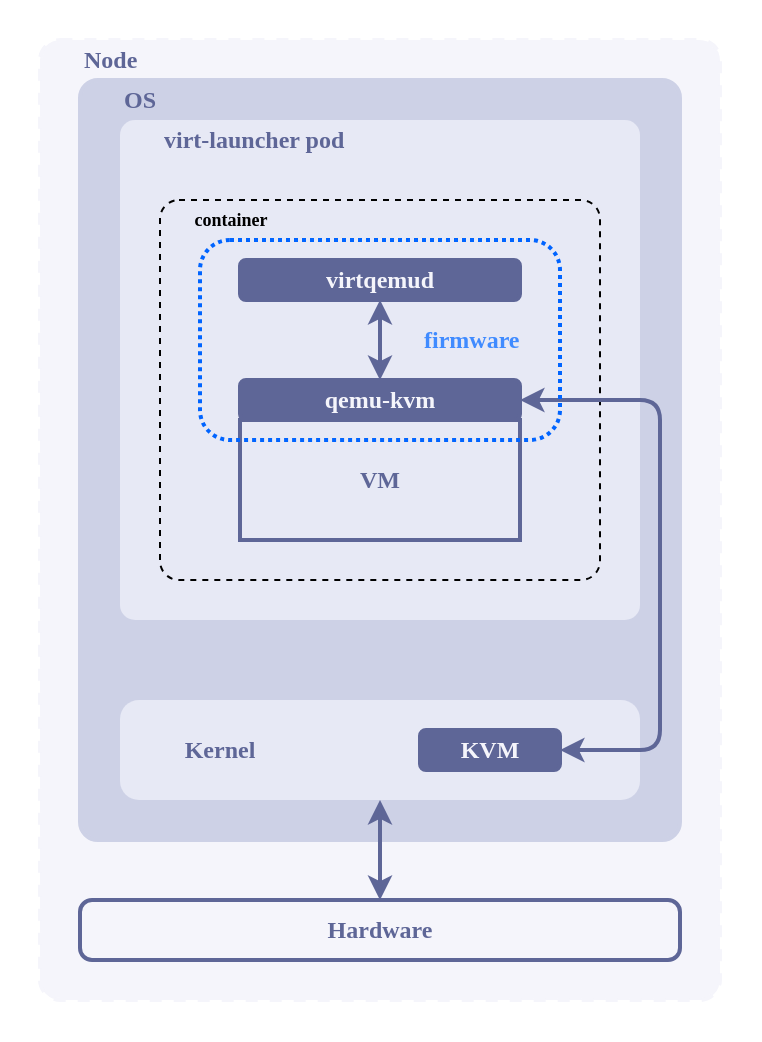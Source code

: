 <mxfile>
    <diagram id="EZxaQw9ckF1vR2Bi5WWT" name="vm-v2">
        <mxGraphModel dx="927" dy="1107" grid="1" gridSize="10" guides="1" tooltips="1" connect="1" arrows="1" fold="1" page="1" pageScale="1" pageWidth="690" pageHeight="980" math="0" shadow="0">
            <root>
                <mxCell id="0"/>
                <mxCell id="1" parent="0"/>
                <mxCell id="CsHc_jXI1Mu5Qs9rJTMG-1" value="" style="rounded=0;whiteSpace=wrap;html=1;fillColor=#FFFFFF;fontColor=#0066ff;strokeColor=none;arcSize=5;strokeWidth=2;fontFamily=JetBrains Mono;fontSource=https%3A%2F%2Ffonts.googleapis.com%2Fcss%3Ffamily%3DJetBrains%2BMono;fontStyle=1" parent="1" vertex="1">
                    <mxGeometry x="60" y="140" width="380" height="520" as="geometry"/>
                </mxCell>
                <mxCell id="2" value="" style="rounded=1;whiteSpace=wrap;html=1;arcSize=3;strokeWidth=2;fontFamily=JetBrains Mono;fontSource=https%3A%2F%2Ffonts.googleapis.com%2Fcss%3Ffamily%3DJetBrains%2BMono;fillColor=#f5f5fb;strokeColor=#f5f5fb;dashed=1;fontStyle=1" parent="1" vertex="1">
                    <mxGeometry x="80" y="160" width="340" height="480" as="geometry"/>
                </mxCell>
                <mxCell id="CsHc_jXI1Mu5Qs9rJTMG-2" value="" style="rounded=1;whiteSpace=wrap;html=1;fillColor=#cdd1e6;strokeColor=#cdd1e6;arcSize=3;strokeWidth=2;fontFamily=JetBrains Mono;fontSource=https%3A%2F%2Ffonts.googleapis.com%2Fcss%3Ffamily%3DJetBrains%2BMono;fontStyle=1" parent="1" vertex="1">
                    <mxGeometry x="100" y="180" width="300" height="380" as="geometry"/>
                </mxCell>
                <mxCell id="CsHc_jXI1Mu5Qs9rJTMG-5" value="" style="rounded=1;whiteSpace=wrap;html=1;fillColor=#e7e9f5;arcSize=3;strokeColor=#e7e9f;strokeWidth=2;fontFamily=JetBrains Mono;fontSource=https%3A%2F%2Ffonts.googleapis.com%2Fcss%3Ffamily%3DJetBrains%2BMono;fontStyle=1" parent="1" vertex="1">
                    <mxGeometry x="120" y="200" width="260" height="250" as="geometry"/>
                </mxCell>
                <mxCell id="7" value="" style="rounded=1;whiteSpace=wrap;html=1;fontColor=default;dashed=1;fillColor=none;strokeWidth=1;arcSize=5;" parent="1" vertex="1">
                    <mxGeometry x="140" y="240" width="220" height="190" as="geometry"/>
                </mxCell>
                <mxCell id="CsHc_jXI1Mu5Qs9rJTMG-3" value="" style="rounded=1;whiteSpace=wrap;html=1;fillColor=#e7e9f5;strokeColor=#e7e9f;arcSize=19;strokeWidth=2;fontFamily=JetBrains Mono;fontSource=https%3A%2F%2Ffonts.googleapis.com%2Fcss%3Ffamily%3DJetBrains%2BMono;fontStyle=1" parent="1" vertex="1">
                    <mxGeometry x="120" y="490" width="260" height="50" as="geometry"/>
                </mxCell>
                <mxCell id="CsHc_jXI1Mu5Qs9rJTMG-4" value="Node" style="text;html=1;strokeColor=none;fillColor=none;align=left;verticalAlign=middle;whiteSpace=wrap;rounded=0;fontColor=#5E6697;strokeWidth=2;fontFamily=JetBrains Mono;fontSource=https%3A%2F%2Ffonts.googleapis.com%2Fcss%3Ffamily%3DJetBrains%2BMono;fontStyle=1;" parent="1" vertex="1">
                    <mxGeometry x="100" y="160" width="60" height="20" as="geometry"/>
                </mxCell>
                <mxCell id="CsHc_jXI1Mu5Qs9rJTMG-6" value="virt-launcher pod" style="text;html=1;strokeColor=none;fillColor=none;align=left;verticalAlign=middle;whiteSpace=wrap;rounded=0;fontColor=#5E6697;strokeWidth=2;fontFamily=JetBrains Mono;fontSource=https%3A%2F%2Ffonts.googleapis.com%2Fcss%3Ffamily%3DJetBrains%2BMono;fontStyle=1;" parent="1" vertex="1">
                    <mxGeometry x="140" y="200" width="220" height="20" as="geometry"/>
                </mxCell>
                <mxCell id="CsHc_jXI1Mu5Qs9rJTMG-9" style="edgeStyle=none;html=1;exitX=0.5;exitY=1;exitDx=0;exitDy=0;entryX=0.5;entryY=0;entryDx=0;entryDy=0;endArrow=classic;endFill=1;startArrow=classic;startFill=1;fillColor=#5e6697;strokeColor=#5e6697;fontColor=#0066ff;strokeWidth=2;fontFamily=JetBrains Mono;fontSource=https%3A%2F%2Ffonts.googleapis.com%2Fcss%3Ffamily%3DJetBrains%2BMono;fontStyle=1" parent="1" source="CsHc_jXI1Mu5Qs9rJTMG-10" target="CsHc_jXI1Mu5Qs9rJTMG-22" edge="1">
                    <mxGeometry relative="1" as="geometry"/>
                </mxCell>
                <mxCell id="CsHc_jXI1Mu5Qs9rJTMG-13" value="&lt;font color=&quot;#5e6697&quot;&gt;VM&lt;/font&gt;" style="rounded=0;whiteSpace=wrap;html=1;fillColor=none;fontColor=#0066ff;strokeColor=#5e6697;arcSize=5;strokeWidth=2;fontFamily=JetBrains Mono;fontSource=https%3A%2F%2Ffonts.googleapis.com%2Fcss%3Ffamily%3DJetBrains%2BMono;fontStyle=1" parent="1" vertex="1">
                    <mxGeometry x="180" y="350" width="140" height="60" as="geometry"/>
                </mxCell>
                <mxCell id="CsHc_jXI1Mu5Qs9rJTMG-14" value="Kernel" style="text;html=1;strokeColor=none;fillColor=none;align=center;verticalAlign=middle;whiteSpace=wrap;rounded=0;fontColor=#5E6697;strokeWidth=2;fontFamily=JetBrains Mono;fontSource=https%3A%2F%2Ffonts.googleapis.com%2Fcss%3Ffamily%3DJetBrains%2BMono;fontStyle=1;" parent="1" vertex="1">
                    <mxGeometry x="140" y="505" width="60" height="20" as="geometry"/>
                </mxCell>
                <mxCell id="9" style="edgeStyle=orthogonalEdgeStyle;html=1;exitX=1;exitY=0.5;exitDx=0;exitDy=0;entryX=1;entryY=0.5;entryDx=0;entryDy=0;fontColor=default;startArrow=classic;startFill=1;strokeWidth=2;strokeColor=#5e6697;" parent="1" source="CsHc_jXI1Mu5Qs9rJTMG-15" target="CsHc_jXI1Mu5Qs9rJTMG-22" edge="1">
                    <mxGeometry relative="1" as="geometry">
                        <Array as="points">
                            <mxPoint x="390" y="515"/>
                            <mxPoint x="390" y="340"/>
                        </Array>
                    </mxGeometry>
                </mxCell>
                <mxCell id="CsHc_jXI1Mu5Qs9rJTMG-15" value="KVM" style="rounded=1;whiteSpace=wrap;html=1;fillColor=#5e6697;fontColor=#f5f5fb;strokeColor=#5e6697;strokeWidth=2;fontFamily=JetBrains Mono;fontSource=https%3A%2F%2Ffonts.googleapis.com%2Fcss%3Ffamily%3DJetBrains%2BMono;fontStyle=1" parent="1" vertex="1">
                    <mxGeometry x="270" y="505" width="70" height="20" as="geometry"/>
                </mxCell>
                <mxCell id="CsHc_jXI1Mu5Qs9rJTMG-16" value="OS" style="text;html=1;strokeColor=none;fillColor=none;align=left;verticalAlign=middle;whiteSpace=wrap;rounded=0;fontColor=#5E6697;strokeWidth=2;fontFamily=JetBrains Mono;fontSource=https%3A%2F%2Ffonts.googleapis.com%2Fcss%3Ffamily%3DJetBrains%2BMono;fontStyle=1;" parent="1" vertex="1">
                    <mxGeometry x="120" y="180" width="60" height="20" as="geometry"/>
                </mxCell>
                <mxCell id="CsHc_jXI1Mu5Qs9rJTMG-18" value="" style="rounded=1;whiteSpace=wrap;html=1;fillColor=none;fontColor=#0066ff;strokeColor=#5e6697;arcSize=20;strokeWidth=2;fillStyle=hatch;gradientColor=none;perimeterSpacing=0;fontFamily=JetBrains Mono;fontSource=https%3A%2F%2Ffonts.googleapis.com%2Fcss%3Ffamily%3DJetBrains%2BMono;fontStyle=1" parent="1" vertex="1">
                    <mxGeometry x="100" y="590" width="300" height="30" as="geometry"/>
                </mxCell>
                <mxCell id="CsHc_jXI1Mu5Qs9rJTMG-19" value="Hardware" style="text;html=1;strokeColor=none;fillColor=none;align=center;verticalAlign=middle;whiteSpace=wrap;rounded=0;fontColor=#5E6697;strokeWidth=2;fontFamily=JetBrains Mono;fontSource=https%3A%2F%2Ffonts.googleapis.com%2Fcss%3Ffamily%3DJetBrains%2BMono;fontStyle=1;" parent="1" vertex="1">
                    <mxGeometry x="220" y="595" width="60" height="20" as="geometry"/>
                </mxCell>
                <mxCell id="CsHc_jXI1Mu5Qs9rJTMG-21" style="edgeStyle=orthogonalEdgeStyle;html=1;strokeColor=#5e6697;fontColor=#FFFFFF;endFill=1;startArrow=classic;startFill=1;strokeWidth=2;entryX=0.5;entryY=1;entryDx=0;entryDy=0;fontFamily=JetBrains Mono;fontSource=https%3A%2F%2Ffonts.googleapis.com%2Fcss%3Ffamily%3DJetBrains%2BMono;exitX=0.5;exitY=0;exitDx=0;exitDy=0;fillColor=#5e6697;fontStyle=1" parent="1" source="CsHc_jXI1Mu5Qs9rJTMG-18" target="CsHc_jXI1Mu5Qs9rJTMG-3" edge="1">
                    <mxGeometry relative="1" as="geometry">
                        <mxPoint x="250" y="480" as="sourcePoint"/>
                        <mxPoint x="190" y="510" as="targetPoint"/>
                        <Array as="points"/>
                    </mxGeometry>
                </mxCell>
                <mxCell id="10" value="" style="rounded=1;whiteSpace=wrap;html=1;dashed=1;strokeWidth=2;fontColor=default;fillColor=none;strokeColor=#0064ff;dashPattern=1 1;" parent="1" vertex="1">
                    <mxGeometry x="160" y="260" width="180" height="100" as="geometry"/>
                </mxCell>
                <mxCell id="11" value="&lt;font color=&quot;#408bff&quot;&gt;firmware&lt;/font&gt;" style="text;html=1;strokeColor=none;fillColor=none;align=left;verticalAlign=middle;whiteSpace=wrap;rounded=0;fontColor=#f5f5fb;strokeWidth=2;fontFamily=JetBrains Mono;fontSource=https%3A%2F%2Ffonts.googleapis.com%2Fcss%3Ffamily%3DJetBrains%2BMono;fontStyle=1;" parent="1" vertex="1">
                    <mxGeometry x="270" y="300" width="70" height="20" as="geometry"/>
                </mxCell>
                <mxCell id="CsHc_jXI1Mu5Qs9rJTMG-10" value="virtqemud" style="rounded=1;whiteSpace=wrap;html=1;fillColor=#5e6697;fontColor=#f5f5fb;strokeColor=#5e6697;strokeWidth=2;fontFamily=JetBrains Mono;fontSource=https%3A%2F%2Ffonts.googleapis.com%2Fcss%3Ffamily%3DJetBrains%2BMono;fontStyle=1" parent="1" vertex="1">
                    <mxGeometry x="180" y="270" width="140" height="20" as="geometry"/>
                </mxCell>
                <mxCell id="CsHc_jXI1Mu5Qs9rJTMG-22" value="qemu-kvm" style="rounded=1;whiteSpace=wrap;html=1;fillColor=#5e6697;fontColor=#f5f5fb;strokeColor=#5e6697;strokeWidth=2;fillStyle=auto;fontFamily=JetBrains Mono;fontSource=https%3A%2F%2Ffonts.googleapis.com%2Fcss%3Ffamily%3DJetBrains%2BMono;fontStyle=1" parent="1" vertex="1">
                    <mxGeometry x="180" y="330" width="140" height="20" as="geometry"/>
                </mxCell>
                <mxCell id="12" value="&lt;font data-font-src=&quot;https://fonts.googleapis.com/css?family=JetBrains+Mono&quot; face=&quot;JetBrains Mono&quot; style=&quot;font-size: 9px;&quot;&gt;container&lt;/font&gt;" style="text;html=1;align=center;verticalAlign=middle;resizable=0;points=[];autosize=1;strokeColor=none;fillColor=none;fontColor=default;labelBackgroundColor=none;fontSize=9;fontStyle=1" parent="1" vertex="1">
                    <mxGeometry x="140" y="240" width="70" height="20" as="geometry"/>
                </mxCell>
            </root>
        </mxGraphModel>
    </diagram>
    <diagram name="migrations" id="AV_Fi44eNUMQpxMAX4pz">
        <mxGraphModel dx="639" dy="763" grid="1" gridSize="10" guides="1" tooltips="1" connect="1" arrows="1" fold="1" page="1" pageScale="1" pageWidth="690" pageHeight="980" math="0" shadow="0">
            <root>
                <mxCell id="IGzjx7VNJr4I_hj6b05Z-0"/>
                <mxCell id="IGzjx7VNJr4I_hj6b05Z-1" parent="IGzjx7VNJr4I_hj6b05Z-0"/>
                <mxCell id="IGzjx7VNJr4I_hj6b05Z-5" value="" style="rounded=1;whiteSpace=wrap;html=1;fillColor=#e7e9f5;arcSize=4;strokeColor=#e7e9f;strokeWidth=2;fontFamily=JetBrains Mono;fontSource=https%3A%2F%2Ffonts.googleapis.com%2Fcss%3Ffamily%3DJetBrains%2BMono;fontStyle=1" vertex="1" parent="IGzjx7VNJr4I_hj6b05Z-1">
                    <mxGeometry x="80" y="200" width="320" height="280" as="geometry"/>
                </mxCell>
                <mxCell id="IGzjx7VNJr4I_hj6b05Z-7" value="" style="rounded=1;whiteSpace=wrap;html=1;fillColor=#e7e9f5;strokeColor=#e7e9f;arcSize=24;strokeWidth=2;fontFamily=JetBrains Mono;fontSource=https%3A%2F%2Ffonts.googleapis.com%2Fcss%3Ffamily%3DJetBrains%2BMono;fontStyle=1" vertex="1" parent="IGzjx7VNJr4I_hj6b05Z-1">
                    <mxGeometry x="80" y="540" width="320" height="70" as="geometry"/>
                </mxCell>
                <mxCell id="IGzjx7VNJr4I_hj6b05Z-8" value="Node" style="text;html=1;strokeColor=none;fillColor=none;align=left;verticalAlign=middle;whiteSpace=wrap;rounded=0;fontColor=default;strokeWidth=2;fontFamily=JetBrains Mono;fontSource=https%3A%2F%2Ffonts.googleapis.com%2Fcss%3Ffamily%3DJetBrains%2BMono;fontStyle=1;" vertex="1" parent="IGzjx7VNJr4I_hj6b05Z-1">
                    <mxGeometry x="90" y="110" width="60" height="20" as="geometry"/>
                </mxCell>
                <mxCell id="IGzjx7VNJr4I_hj6b05Z-9" value="virt-launcher" style="text;html=1;strokeColor=none;fillColor=none;align=left;verticalAlign=middle;whiteSpace=wrap;rounded=0;fontColor=default;strokeWidth=2;fontFamily=JetBrains Mono;fontSource=https%3A%2F%2Ffonts.googleapis.com%2Fcss%3Ffamily%3DJetBrains%2BMono;fontStyle=1;" vertex="1" parent="IGzjx7VNJr4I_hj6b05Z-1">
                    <mxGeometry x="90" y="210" width="110" height="20" as="geometry"/>
                </mxCell>
                <mxCell id="IGzjx7VNJr4I_hj6b05Z-10" style="edgeStyle=none;html=1;exitX=0.5;exitY=1;exitDx=0;exitDy=0;entryX=0.5;entryY=0;entryDx=0;entryDy=0;endArrow=classic;endFill=1;startArrow=classic;startFill=1;fillColor=#5e6697;strokeColor=#5e6697;fontColor=#0066ff;strokeWidth=2;fontFamily=JetBrains Mono;fontSource=https%3A%2F%2Ffonts.googleapis.com%2Fcss%3Ffamily%3DJetBrains%2BMono;fontStyle=1" edge="1" parent="IGzjx7VNJr4I_hj6b05Z-1" source="IGzjx7VNJr4I_hj6b05Z-21" target="IGzjx7VNJr4I_hj6b05Z-22">
                    <mxGeometry relative="1" as="geometry"/>
                </mxCell>
                <mxCell id="IGzjx7VNJr4I_hj6b05Z-11" value="VM" style="rounded=0;whiteSpace=wrap;html=1;fillColor=none;fontColor=#0066ff;strokeColor=#0066ff;arcSize=5;strokeWidth=2;fontFamily=JetBrains Mono;fontSource=https%3A%2F%2Ffonts.googleapis.com%2Fcss%3Ffamily%3DJetBrains%2BMono;fontStyle=1" vertex="1" parent="IGzjx7VNJr4I_hj6b05Z-1">
                    <mxGeometry x="170" y="350" width="160" height="90" as="geometry"/>
                </mxCell>
                <mxCell id="IGzjx7VNJr4I_hj6b05Z-12" value="Kernel" style="text;html=1;strokeColor=none;fillColor=none;align=center;verticalAlign=middle;whiteSpace=wrap;rounded=0;fontColor=#0066ff;strokeWidth=2;fontFamily=JetBrains Mono;fontSource=https%3A%2F%2Ffonts.googleapis.com%2Fcss%3Ffamily%3DJetBrains%2BMono;fontStyle=1" vertex="1" parent="IGzjx7VNJr4I_hj6b05Z-1">
                    <mxGeometry x="90" y="550" width="60" height="20" as="geometry"/>
                </mxCell>
                <mxCell id="IGzjx7VNJr4I_hj6b05Z-14" value="KVM" style="rounded=1;whiteSpace=wrap;html=1;fillColor=#0066ff;fontColor=#FFFFFF;strokeColor=#0066ff;strokeWidth=2;fontFamily=JetBrains Mono;fontSource=https%3A%2F%2Ffonts.googleapis.com%2Fcss%3Ffamily%3DJetBrains%2BMono;fontStyle=1" vertex="1" parent="IGzjx7VNJr4I_hj6b05Z-1">
                    <mxGeometry x="205" y="565" width="70" height="20" as="geometry"/>
                </mxCell>
                <mxCell id="IGzjx7VNJr4I_hj6b05Z-15" value="OS" style="text;html=1;strokeColor=none;fillColor=none;align=left;verticalAlign=middle;whiteSpace=wrap;rounded=0;fontColor=default;strokeWidth=2;fontFamily=JetBrains Mono;fontSource=https%3A%2F%2Ffonts.googleapis.com%2Fcss%3Ffamily%3DJetBrains%2BMono;fontStyle=1;" vertex="1" parent="IGzjx7VNJr4I_hj6b05Z-1">
                    <mxGeometry x="100" y="140" width="60" height="20" as="geometry"/>
                </mxCell>
                <mxCell id="IGzjx7VNJr4I_hj6b05Z-16" value="Hardware" style="rounded=1;whiteSpace=wrap;html=1;fillColor=none;fontColor=#0066ff;strokeColor=#0066ff;arcSize=20;strokeWidth=2;fillStyle=hatch;gradientColor=none;perimeterSpacing=0;fontFamily=JetBrains Mono;fontSource=https%3A%2F%2Ffonts.googleapis.com%2Fcss%3Ffamily%3DJetBrains%2BMono;fontStyle=1" vertex="1" parent="IGzjx7VNJr4I_hj6b05Z-1">
                    <mxGeometry x="80" y="640" width="320" height="40" as="geometry"/>
                </mxCell>
                <mxCell id="IGzjx7VNJr4I_hj6b05Z-18" style="edgeStyle=orthogonalEdgeStyle;html=1;strokeColor=#5e6697;fontColor=#FFFFFF;endFill=1;startArrow=classic;startFill=1;strokeWidth=2;entryX=0.5;entryY=1;entryDx=0;entryDy=0;fontFamily=JetBrains Mono;fontSource=https%3A%2F%2Ffonts.googleapis.com%2Fcss%3Ffamily%3DJetBrains%2BMono;exitX=0.5;exitY=0;exitDx=0;exitDy=0;fillColor=#5e6697;fontStyle=1" edge="1" parent="IGzjx7VNJr4I_hj6b05Z-1" source="IGzjx7VNJr4I_hj6b05Z-16" target="IGzjx7VNJr4I_hj6b05Z-7">
                    <mxGeometry relative="1" as="geometry">
                        <mxPoint x="250" y="480" as="sourcePoint"/>
                        <mxPoint x="190" y="510" as="targetPoint"/>
                        <Array as="points"/>
                    </mxGeometry>
                </mxCell>
                <mxCell id="IGzjx7VNJr4I_hj6b05Z-20" value="&lt;font color=&quot;#408bff&quot;&gt;firmware&lt;/font&gt;" style="text;html=1;strokeColor=none;fillColor=none;align=left;verticalAlign=middle;whiteSpace=wrap;rounded=0;fontColor=#0066FF;strokeWidth=2;fontFamily=JetBrains Mono;fontSource=https%3A%2F%2Ffonts.googleapis.com%2Fcss%3Ffamily%3DJetBrains%2BMono;fontStyle=1;" vertex="1" parent="IGzjx7VNJr4I_hj6b05Z-1">
                    <mxGeometry x="270" y="300" width="70" height="20" as="geometry"/>
                </mxCell>
                <mxCell id="IGzjx7VNJr4I_hj6b05Z-21" value="libvirtd" style="rounded=1;whiteSpace=wrap;html=1;fillColor=#0064ff;fontColor=#f5f5fb;strokeColor=#0064ff;strokeWidth=2;fontFamily=JetBrains Mono;fontSource=https%3A%2F%2Ffonts.googleapis.com%2Fcss%3Ffamily%3DJetBrains%2BMono;fontStyle=1" vertex="1" parent="IGzjx7VNJr4I_hj6b05Z-1">
                    <mxGeometry x="170" y="270" width="160" height="20" as="geometry"/>
                </mxCell>
                <mxCell id="u0Al58AmmNDACU_vatIp-2" style="edgeStyle=orthogonalEdgeStyle;html=1;exitX=1;exitY=0.5;exitDx=0;exitDy=0;strokeWidth=2;strokeColor=#5e6697;entryX=1.007;entryY=0.512;entryDx=0;entryDy=0;entryPerimeter=0;" edge="1" parent="IGzjx7VNJr4I_hj6b05Z-1" source="IGzjx7VNJr4I_hj6b05Z-22" target="IGzjx7VNJr4I_hj6b05Z-14">
                    <mxGeometry relative="1" as="geometry">
                        <mxPoint x="280" y="580" as="targetPoint"/>
                        <Array as="points">
                            <mxPoint x="360" y="340"/>
                            <mxPoint x="360" y="575"/>
                        </Array>
                    </mxGeometry>
                </mxCell>
                <mxCell id="IGzjx7VNJr4I_hj6b05Z-22" value="qemu-kvm" style="rounded=0;whiteSpace=wrap;html=1;fillColor=#0064ff;fontColor=#f5f5fb;strokeColor=#0064ff;strokeWidth=2;fillStyle=auto;fontFamily=JetBrains Mono;fontSource=https%3A%2F%2Ffonts.googleapis.com%2Fcss%3Ffamily%3DJetBrains%2BMono;fontStyle=1" vertex="1" parent="IGzjx7VNJr4I_hj6b05Z-1">
                    <mxGeometry x="170" y="330" width="160" height="20" as="geometry"/>
                </mxCell>
                <mxCell id="u0Al58AmmNDACU_vatIp-4" value="" style="rounded=1;whiteSpace=wrap;html=1;fillColor=#e7e9f5;arcSize=4;strokeColor=#e7e9f;strokeWidth=2;fontFamily=JetBrains Mono;fontSource=https%3A%2F%2Ffonts.googleapis.com%2Fcss%3Ffamily%3DJetBrains%2BMono;fontStyle=1" vertex="1" parent="IGzjx7VNJr4I_hj6b05Z-1">
                    <mxGeometry x="440" y="200" width="200" height="280" as="geometry"/>
                </mxCell>
                <mxCell id="u0Al58AmmNDACU_vatIp-6" value="virt-handler" style="text;html=1;strokeColor=none;fillColor=none;align=left;verticalAlign=middle;whiteSpace=wrap;rounded=0;fontColor=default;strokeWidth=2;fontFamily=JetBrains Mono;fontSource=https%3A%2F%2Ffonts.googleapis.com%2Fcss%3Ffamily%3DJetBrains%2BMono;fontStyle=1;" vertex="1" parent="IGzjx7VNJr4I_hj6b05Z-1">
                    <mxGeometry x="450" y="210" width="110" height="20" as="geometry"/>
                </mxCell>
            </root>
        </mxGraphModel>
    </diagram>
</mxfile>

